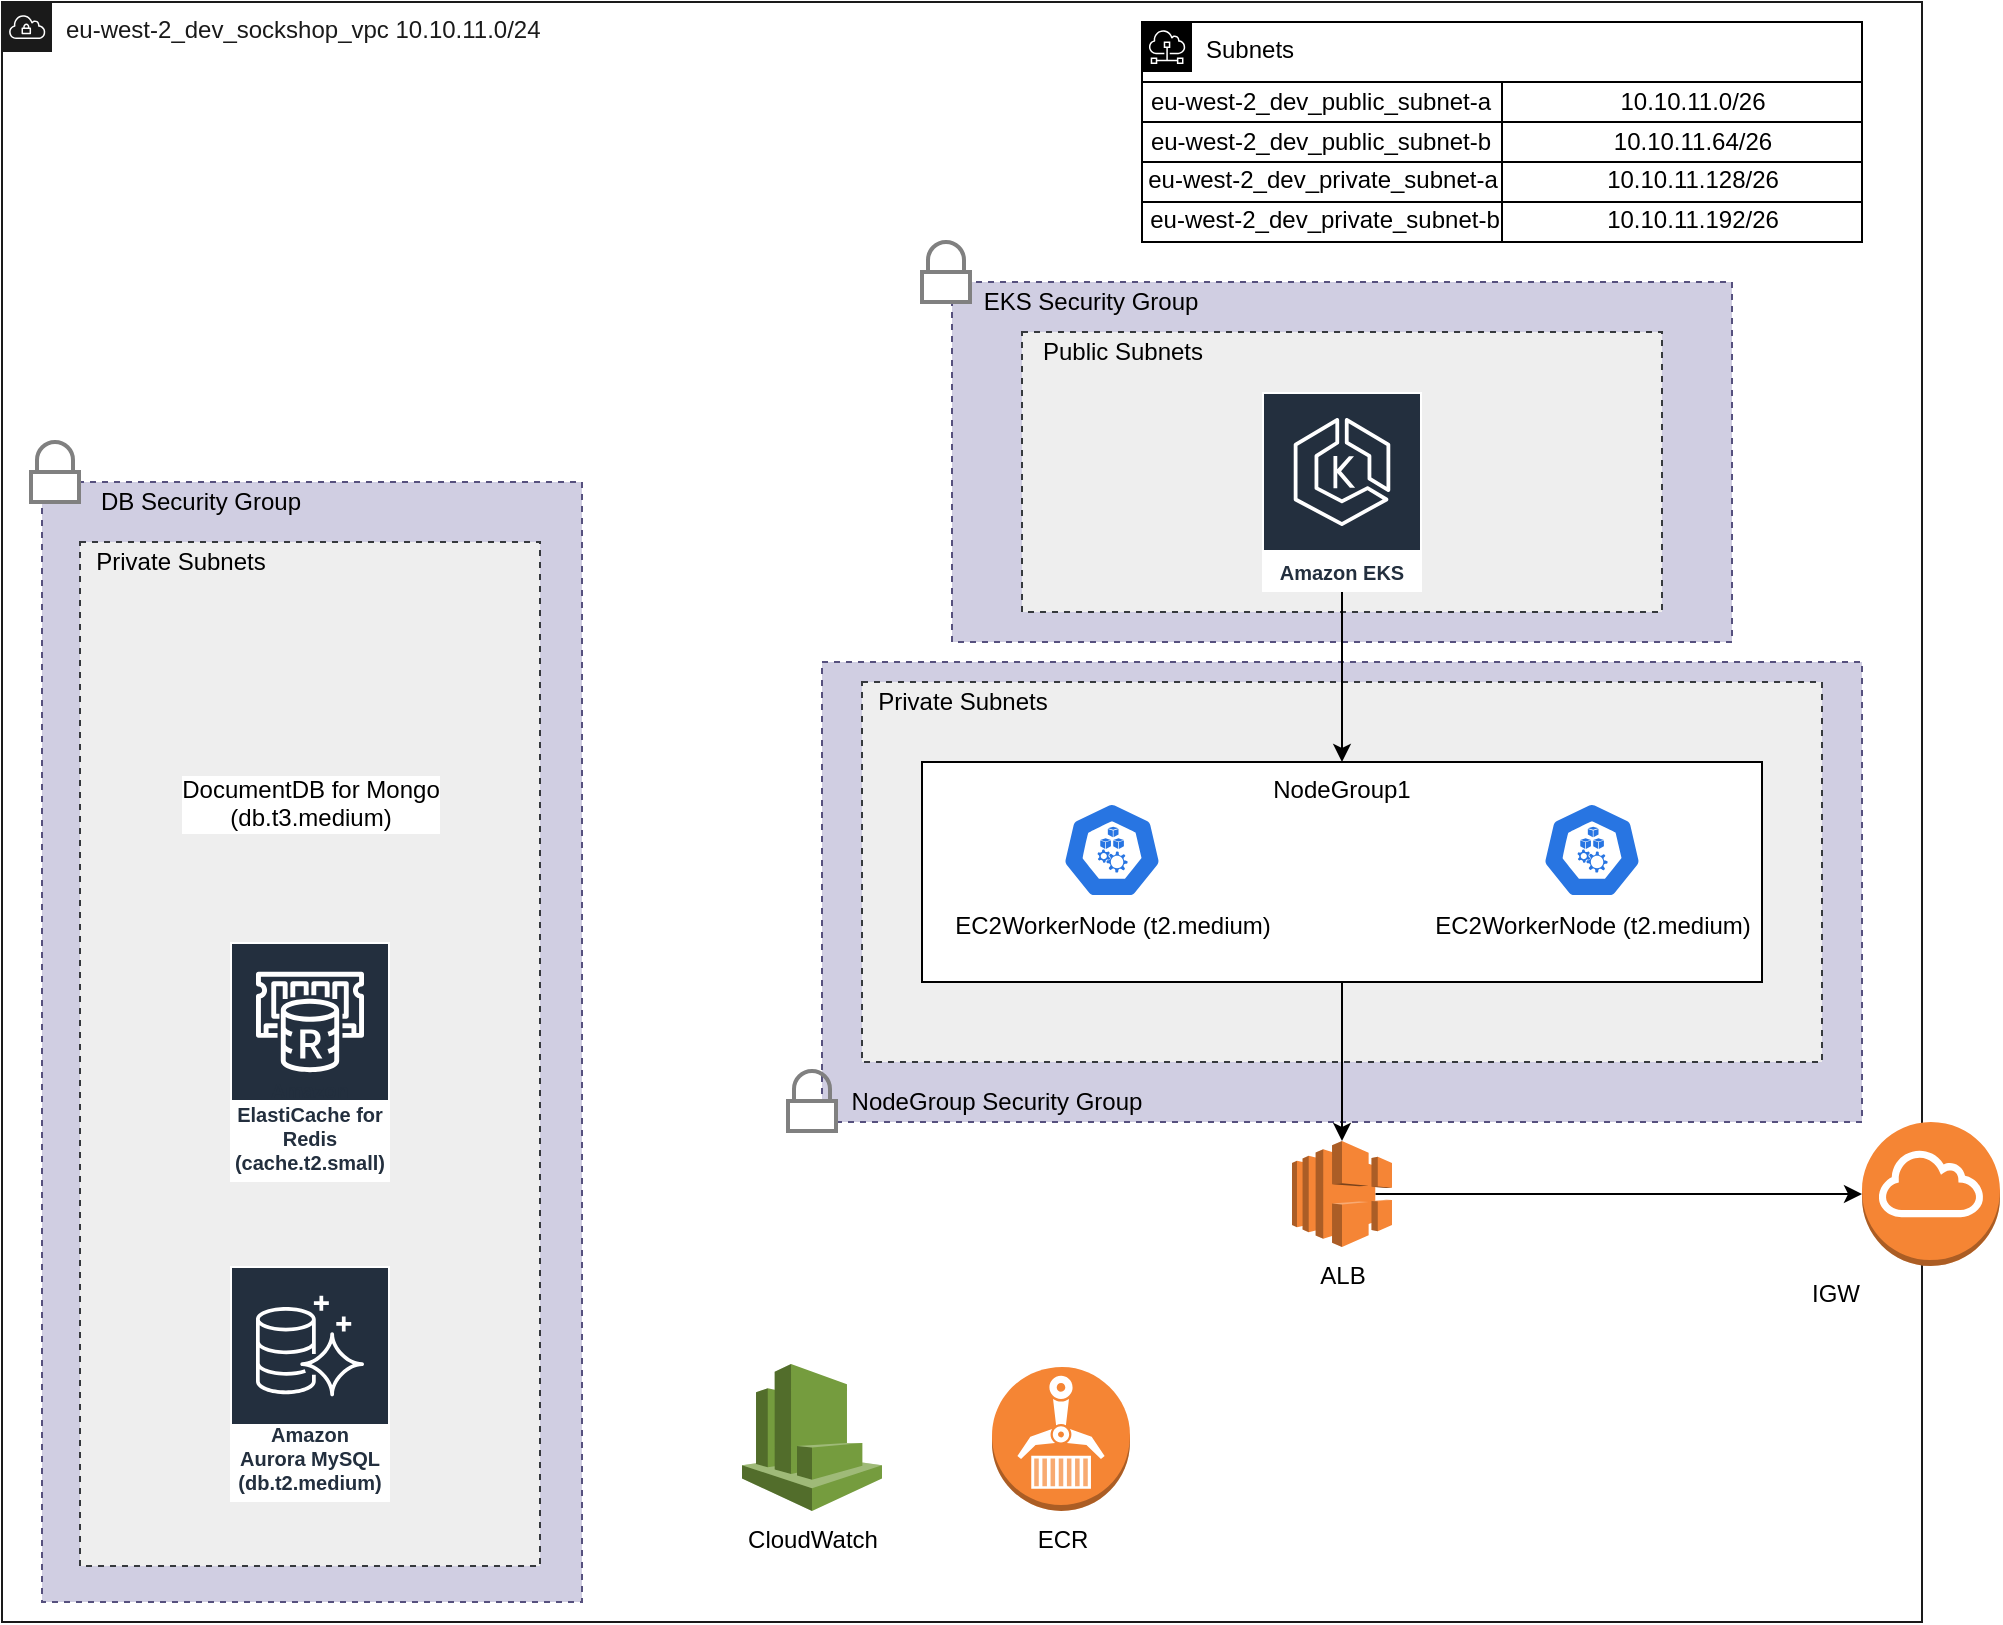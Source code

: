 <mxfile version="15.0.4" type="github"><diagram id="c3OkmmICinyhx9Qzug0u" name="Page-1"><mxGraphModel dx="2505" dy="972" grid="1" gridSize="10" guides="1" tooltips="1" connect="1" arrows="1" fold="1" page="1" pageScale="1" pageWidth="827" pageHeight="1169" math="0" shadow="0"><root><mxCell id="0"/><mxCell id="1" parent="0"/><mxCell id="Q6DH_GGI92YEEvtaUU8Q-7" value="&lt;font color=&quot;#1a1a1a&quot;&gt;eu-west-2_dev_sockshop_vpc 10.10.11.0/24&lt;/font&gt;" style="outlineConnect=0;gradientColor=none;html=1;whiteSpace=wrap;fontSize=12;fontStyle=0;shape=mxgraph.aws4.group;grIcon=mxgraph.aws4.group_vpc;fillColor=none;verticalAlign=top;align=left;spacingLeft=30;fontColor=#879196;dashed=0;strokeColor=#1A1A1A;" parent="1" vertex="1"><mxGeometry x="-120" width="960" height="810" as="geometry"/></mxCell><mxCell id="NVxo6oa8V2vWCA_GPj96-85" value="" style="rounded=0;whiteSpace=wrap;html=1;dashed=1;strokeColor=#56517e;fillColor=#d0cee2;" vertex="1" parent="1"><mxGeometry x="355" y="140" width="390" height="180" as="geometry"/></mxCell><mxCell id="NVxo6oa8V2vWCA_GPj96-82" value="" style="rounded=0;whiteSpace=wrap;html=1;dashed=1;strokeColor=#56517e;fillColor=#d0cee2;" vertex="1" parent="1"><mxGeometry x="290" y="330" width="520" height="230" as="geometry"/></mxCell><mxCell id="NVxo6oa8V2vWCA_GPj96-62" value="" style="rounded=0;whiteSpace=wrap;html=1;dashed=1;strokeColor=#56517e;fillColor=#d0cee2;" vertex="1" parent="1"><mxGeometry x="-100" y="240" width="270" height="560" as="geometry"/></mxCell><mxCell id="NVxo6oa8V2vWCA_GPj96-58" value="" style="rounded=0;whiteSpace=wrap;html=1;dashed=1;strokeColor=#36393d;fillColor=#eeeeee;" vertex="1" parent="1"><mxGeometry x="-81" y="270" width="230" height="512" as="geometry"/></mxCell><mxCell id="NVxo6oa8V2vWCA_GPj96-56" value="" style="rounded=0;whiteSpace=wrap;html=1;dashed=1;strokeColor=#36393d;fillColor=#eeeeee;" vertex="1" parent="1"><mxGeometry x="390" y="165" width="320" height="140" as="geometry"/></mxCell><mxCell id="NVxo6oa8V2vWCA_GPj96-54" value="" style="rounded=0;whiteSpace=wrap;html=1;dashed=1;strokeColor=#36393d;fillColor=#eeeeee;" vertex="1" parent="1"><mxGeometry x="310" y="340" width="480" height="190" as="geometry"/></mxCell><mxCell id="NVxo6oa8V2vWCA_GPj96-47" style="edgeStyle=orthogonalEdgeStyle;rounded=0;orthogonalLoop=1;jettySize=auto;html=1;entryX=0.5;entryY=0;entryDx=0;entryDy=0;entryPerimeter=0;" edge="1" parent="1" source="Q6DH_GGI92YEEvtaUU8Q-6" target="NVxo6oa8V2vWCA_GPj96-46"><mxGeometry relative="1" as="geometry"/></mxCell><mxCell id="Q6DH_GGI92YEEvtaUU8Q-6" value="NodeGroup1" style="rounded=0;whiteSpace=wrap;html=1;verticalAlign=top;" parent="1" vertex="1"><mxGeometry x="340" y="380" width="420" height="110" as="geometry"/></mxCell><mxCell id="NVxo6oa8V2vWCA_GPj96-49" style="edgeStyle=orthogonalEdgeStyle;rounded=0;orthogonalLoop=1;jettySize=auto;html=1;" edge="1" parent="1" source="Q6DH_GGI92YEEvtaUU8Q-1" target="Q6DH_GGI92YEEvtaUU8Q-6"><mxGeometry relative="1" as="geometry"/></mxCell><mxCell id="Q6DH_GGI92YEEvtaUU8Q-1" value="Amazon EKS" style="outlineConnect=0;fontColor=#232F3E;gradientColor=none;strokeColor=#ffffff;fillColor=#232F3E;dashed=0;verticalLabelPosition=middle;verticalAlign=bottom;align=center;html=1;whiteSpace=wrap;fontSize=10;fontStyle=1;spacing=3;shape=mxgraph.aws4.productIcon;prIcon=mxgraph.aws4.eks;" parent="1" vertex="1"><mxGeometry x="510" y="195" width="80" height="100" as="geometry"/></mxCell><mxCell id="Q6DH_GGI92YEEvtaUU8Q-2" value="EC2WorkerNode (t2.medium)" style="html=1;dashed=0;whitespace=wrap;fillColor=#2875E2;strokeColor=#ffffff;points=[[0.005,0.63,0],[0.1,0.2,0],[0.9,0.2,0],[0.5,0,0],[0.995,0.63,0],[0.72,0.99,0],[0.5,1,0],[0.28,0.99,0]];shape=mxgraph.kubernetes.icon;prIcon=node;verticalAlign=top;labelPosition=center;verticalLabelPosition=bottom;align=center;" parent="1" vertex="1"><mxGeometry x="410" y="400" width="50" height="48" as="geometry"/></mxCell><mxCell id="Q6DH_GGI92YEEvtaUU8Q-5" value="EC2WorkerNode (t2.medium)" style="html=1;dashed=0;whitespace=wrap;fillColor=#2875E2;strokeColor=#ffffff;points=[[0.005,0.63,0],[0.1,0.2,0],[0.9,0.2,0],[0.5,0,0],[0.995,0.63,0],[0.72,0.99,0],[0.5,1,0],[0.28,0.99,0]];shape=mxgraph.kubernetes.icon;prIcon=node;verticalAlign=top;labelPosition=center;verticalLabelPosition=bottom;align=center;" parent="1" vertex="1"><mxGeometry x="650" y="400" width="50" height="48" as="geometry"/></mxCell><mxCell id="NVxo6oa8V2vWCA_GPj96-1" value="&lt;font color=&quot;#000000&quot;&gt;Subnets&lt;/font&gt;" style="outlineConnect=0;gradientColor=none;html=1;whiteSpace=wrap;fontSize=12;fontStyle=0;shape=mxgraph.aws4.group;grIcon=mxgraph.aws4.group_subnet;fillColor=none;verticalAlign=top;align=left;spacingLeft=30;fontColor=#E8E8E8;dashed=0;" vertex="1" parent="1"><mxGeometry x="450" y="10" width="360" height="110" as="geometry"/></mxCell><mxCell id="NVxo6oa8V2vWCA_GPj96-24" value="" style="shape=table;startSize=0;container=1;collapsible=0;childLayout=tableLayout;" vertex="1" parent="1"><mxGeometry x="450" y="40" width="360" height="80" as="geometry"/></mxCell><mxCell id="NVxo6oa8V2vWCA_GPj96-25" value="" style="shape=partialRectangle;collapsible=0;dropTarget=0;pointerEvents=0;fillColor=none;top=0;left=0;bottom=0;right=0;points=[[0,0.5],[1,0.5]];portConstraint=eastwest;" vertex="1" parent="NVxo6oa8V2vWCA_GPj96-24"><mxGeometry width="360" height="20" as="geometry"/></mxCell><mxCell id="NVxo6oa8V2vWCA_GPj96-26" value="" style="shape=partialRectangle;html=1;whiteSpace=wrap;connectable=0;overflow=hidden;fillColor=none;top=0;left=0;bottom=0;right=0;pointerEvents=1;" vertex="1" parent="NVxo6oa8V2vWCA_GPj96-25"><mxGeometry width="180" height="20" as="geometry"/></mxCell><mxCell id="NVxo6oa8V2vWCA_GPj96-27" value="" style="shape=partialRectangle;html=1;whiteSpace=wrap;connectable=0;overflow=hidden;fillColor=none;top=0;left=0;bottom=0;right=0;pointerEvents=1;" vertex="1" parent="NVxo6oa8V2vWCA_GPj96-25"><mxGeometry x="180" width="180" height="20" as="geometry"/></mxCell><mxCell id="NVxo6oa8V2vWCA_GPj96-28" value="" style="shape=partialRectangle;collapsible=0;dropTarget=0;pointerEvents=0;fillColor=none;top=0;left=0;bottom=0;right=0;points=[[0,0.5],[1,0.5]];portConstraint=eastwest;" vertex="1" parent="NVxo6oa8V2vWCA_GPj96-24"><mxGeometry y="20" width="360" height="20" as="geometry"/></mxCell><mxCell id="NVxo6oa8V2vWCA_GPj96-29" value="" style="shape=partialRectangle;html=1;whiteSpace=wrap;connectable=0;overflow=hidden;fillColor=none;top=0;left=0;bottom=0;right=0;pointerEvents=1;" vertex="1" parent="NVxo6oa8V2vWCA_GPj96-28"><mxGeometry width="180" height="20" as="geometry"/></mxCell><mxCell id="NVxo6oa8V2vWCA_GPj96-30" value="" style="shape=partialRectangle;html=1;whiteSpace=wrap;connectable=0;overflow=hidden;fillColor=none;top=0;left=0;bottom=0;right=0;pointerEvents=1;" vertex="1" parent="NVxo6oa8V2vWCA_GPj96-28"><mxGeometry x="180" width="180" height="20" as="geometry"/></mxCell><mxCell id="NVxo6oa8V2vWCA_GPj96-31" value="" style="shape=partialRectangle;collapsible=0;dropTarget=0;pointerEvents=0;fillColor=none;top=0;left=0;bottom=0;right=0;points=[[0,0.5],[1,0.5]];portConstraint=eastwest;" vertex="1" parent="NVxo6oa8V2vWCA_GPj96-24"><mxGeometry y="40" width="360" height="20" as="geometry"/></mxCell><mxCell id="NVxo6oa8V2vWCA_GPj96-32" value="" style="shape=partialRectangle;html=1;whiteSpace=wrap;connectable=0;overflow=hidden;fillColor=none;top=0;left=0;bottom=0;right=0;pointerEvents=1;" vertex="1" parent="NVxo6oa8V2vWCA_GPj96-31"><mxGeometry width="180" height="20" as="geometry"/></mxCell><mxCell id="NVxo6oa8V2vWCA_GPj96-33" value="" style="shape=partialRectangle;html=1;whiteSpace=wrap;connectable=0;overflow=hidden;fillColor=none;top=0;left=0;bottom=0;right=0;pointerEvents=1;" vertex="1" parent="NVxo6oa8V2vWCA_GPj96-31"><mxGeometry x="180" width="180" height="20" as="geometry"/></mxCell><mxCell id="NVxo6oa8V2vWCA_GPj96-34" value="" style="shape=partialRectangle;collapsible=0;dropTarget=0;pointerEvents=0;fillColor=none;top=0;left=0;bottom=0;right=0;points=[[0,0.5],[1,0.5]];portConstraint=eastwest;" vertex="1" parent="NVxo6oa8V2vWCA_GPj96-24"><mxGeometry y="60" width="360" height="20" as="geometry"/></mxCell><mxCell id="NVxo6oa8V2vWCA_GPj96-35" value="" style="shape=partialRectangle;html=1;whiteSpace=wrap;connectable=0;overflow=hidden;fillColor=none;top=0;left=0;bottom=0;right=0;pointerEvents=1;" vertex="1" parent="NVxo6oa8V2vWCA_GPj96-34"><mxGeometry width="180" height="20" as="geometry"/></mxCell><mxCell id="NVxo6oa8V2vWCA_GPj96-36" value="" style="shape=partialRectangle;html=1;whiteSpace=wrap;connectable=0;overflow=hidden;fillColor=none;top=0;left=0;bottom=0;right=0;pointerEvents=1;" vertex="1" parent="NVxo6oa8V2vWCA_GPj96-34"><mxGeometry x="180" width="180" height="20" as="geometry"/></mxCell><mxCell id="NVxo6oa8V2vWCA_GPj96-2" value="eu-west-2_dev_public_subnet-a" style="text;html=1;resizable=0;autosize=1;align=center;verticalAlign=middle;points=[];fillColor=none;strokeColor=none;rounded=0;" vertex="1" parent="1"><mxGeometry x="444" y="40" width="190" height="20" as="geometry"/></mxCell><mxCell id="NVxo6oa8V2vWCA_GPj96-37" value="10.10.11.0/26" style="text;html=1;resizable=0;autosize=1;align=center;verticalAlign=middle;points=[];fillColor=none;strokeColor=none;rounded=0;" vertex="1" parent="1"><mxGeometry x="680" y="40" width="90" height="20" as="geometry"/></mxCell><mxCell id="NVxo6oa8V2vWCA_GPj96-38" value="eu-west-2_dev_public_subnet-b" style="text;html=1;resizable=0;autosize=1;align=center;verticalAlign=middle;points=[];fillColor=none;strokeColor=none;rounded=0;" vertex="1" parent="1"><mxGeometry x="444" y="60" width="190" height="20" as="geometry"/></mxCell><mxCell id="NVxo6oa8V2vWCA_GPj96-39" value="10.10.11.64/26" style="text;html=1;resizable=0;autosize=1;align=center;verticalAlign=middle;points=[];fillColor=none;strokeColor=none;rounded=0;" vertex="1" parent="1"><mxGeometry x="680" y="60" width="90" height="20" as="geometry"/></mxCell><mxCell id="NVxo6oa8V2vWCA_GPj96-40" value="eu-west-2_dev_private_subnet-a" style="text;html=1;resizable=0;autosize=1;align=center;verticalAlign=middle;points=[];fillColor=none;strokeColor=none;rounded=0;" vertex="1" parent="1"><mxGeometry x="445" y="79" width="190" height="20" as="geometry"/></mxCell><mxCell id="NVxo6oa8V2vWCA_GPj96-41" value="10.10.11.128/26" style="text;html=1;resizable=0;autosize=1;align=center;verticalAlign=middle;points=[];fillColor=none;strokeColor=none;rounded=0;" vertex="1" parent="1"><mxGeometry x="675" y="79" width="100" height="20" as="geometry"/></mxCell><mxCell id="NVxo6oa8V2vWCA_GPj96-42" value="eu-west-2_dev_private_subnet-b" style="text;html=1;resizable=0;autosize=1;align=center;verticalAlign=middle;points=[];fillColor=none;strokeColor=none;rounded=0;" vertex="1" parent="1"><mxGeometry x="446" y="99" width="190" height="20" as="geometry"/></mxCell><mxCell id="NVxo6oa8V2vWCA_GPj96-43" value="10.10.11.192/26" style="text;html=1;resizable=0;autosize=1;align=center;verticalAlign=middle;points=[];fillColor=none;strokeColor=none;rounded=0;" vertex="1" parent="1"><mxGeometry x="675" y="99" width="100" height="20" as="geometry"/></mxCell><mxCell id="NVxo6oa8V2vWCA_GPj96-45" value="IGW" style="outlineConnect=0;dashed=0;verticalLabelPosition=bottom;verticalAlign=top;align=right;html=1;shape=mxgraph.aws3.internet_gateway;fillColor=#F58534;gradientColor=none;strokeColor=#000000;labelPosition=left;" vertex="1" parent="1"><mxGeometry x="810" y="560" width="69" height="72" as="geometry"/></mxCell><mxCell id="NVxo6oa8V2vWCA_GPj96-48" style="edgeStyle=orthogonalEdgeStyle;rounded=0;orthogonalLoop=1;jettySize=auto;html=1;exitX=0.835;exitY=0.5;exitDx=0;exitDy=0;exitPerimeter=0;" edge="1" parent="1" source="NVxo6oa8V2vWCA_GPj96-46" target="NVxo6oa8V2vWCA_GPj96-45"><mxGeometry relative="1" as="geometry"/></mxCell><mxCell id="NVxo6oa8V2vWCA_GPj96-46" value="ALB" style="outlineConnect=0;dashed=0;verticalLabelPosition=bottom;verticalAlign=top;align=center;html=1;shape=mxgraph.aws3.elastic_load_balancing;fillColor=#F58536;gradientColor=none;strokeColor=#000000;" vertex="1" parent="1"><mxGeometry x="525" y="569.5" width="50" height="53" as="geometry"/></mxCell><mxCell id="NVxo6oa8V2vWCA_GPj96-50" value="DocumentDB for Mongo &lt;br&gt;(db.t3.medium)" style="shape=image;html=1;verticalAlign=top;verticalLabelPosition=bottom;labelBackgroundColor=#ffffff;imageAspect=0;aspect=fixed;image=https://cdn4.iconfinder.com/data/icons/wonderful-christmas-3d-1/128/2._Cooking_1024.png;strokeColor=#000000;" vertex="1" parent="1"><mxGeometry x="-11" y="290" width="90" height="90" as="geometry"/></mxCell><mxCell id="NVxo6oa8V2vWCA_GPj96-51" value="Amazon ElastiCache for Redis (cache.t2.small)" style="outlineConnect=0;fontColor=#232F3E;gradientColor=none;strokeColor=#ffffff;fillColor=#232F3E;dashed=0;verticalLabelPosition=middle;verticalAlign=bottom;align=center;html=1;whiteSpace=wrap;fontSize=10;fontStyle=1;spacing=3;shape=mxgraph.aws4.productIcon;prIcon=mxgraph.aws4.elasticache_for_redis;" vertex="1" parent="1"><mxGeometry x="-6" y="470" width="80" height="120" as="geometry"/></mxCell><mxCell id="NVxo6oa8V2vWCA_GPj96-52" value="Amazon&lt;br&gt;Aurora MySQL (db.t2.medium)" style="outlineConnect=0;fontColor=#232F3E;gradientColor=none;strokeColor=#ffffff;fillColor=#232F3E;dashed=0;verticalLabelPosition=middle;verticalAlign=bottom;align=center;html=1;whiteSpace=wrap;fontSize=10;fontStyle=1;spacing=3;shape=mxgraph.aws4.productIcon;prIcon=mxgraph.aws4.aurora;" vertex="1" parent="1"><mxGeometry x="-6" y="632" width="80" height="118" as="geometry"/></mxCell><mxCell id="NVxo6oa8V2vWCA_GPj96-55" value="Private Subnets" style="text;html=1;resizable=0;autosize=1;align=center;verticalAlign=middle;points=[];fillColor=none;strokeColor=none;rounded=0;dashed=1;" vertex="1" parent="1"><mxGeometry x="310" y="340" width="100" height="20" as="geometry"/></mxCell><mxCell id="NVxo6oa8V2vWCA_GPj96-57" value="Public Subnets" style="text;html=1;resizable=0;autosize=1;align=center;verticalAlign=middle;points=[];fillColor=none;strokeColor=none;rounded=0;dashed=1;" vertex="1" parent="1"><mxGeometry x="390" y="165" width="100" height="20" as="geometry"/></mxCell><mxCell id="NVxo6oa8V2vWCA_GPj96-59" value="Private Subnets" style="text;html=1;resizable=0;autosize=1;align=center;verticalAlign=middle;points=[];fillColor=none;strokeColor=none;rounded=0;dashed=1;" vertex="1" parent="1"><mxGeometry x="-81" y="270" width="100" height="20" as="geometry"/></mxCell><mxCell id="NVxo6oa8V2vWCA_GPj96-60" value="CloudWatch" style="outlineConnect=0;dashed=0;verticalLabelPosition=bottom;verticalAlign=top;align=center;html=1;shape=mxgraph.aws3.cloudwatch;fillColor=#759C3E;gradientColor=none;strokeColor=#1A1A1A;" vertex="1" parent="1"><mxGeometry x="250" y="681" width="70" height="73.5" as="geometry"/></mxCell><mxCell id="NVxo6oa8V2vWCA_GPj96-61" value="ECR" style="outlineConnect=0;dashed=0;verticalLabelPosition=bottom;verticalAlign=top;align=center;html=1;shape=mxgraph.aws3.ecr;fillColor=#F58534;gradientColor=none;strokeColor=#1A1A1A;" vertex="1" parent="1"><mxGeometry x="375" y="682.5" width="69" height="72" as="geometry"/></mxCell><mxCell id="NVxo6oa8V2vWCA_GPj96-63" value="" style="html=1;verticalLabelPosition=bottom;align=center;labelBackgroundColor=#ffffff;verticalAlign=top;strokeWidth=2;shadow=0;dashed=0;shape=mxgraph.ios7.icons.locked;strokeColor=#808080;" vertex="1" parent="1"><mxGeometry x="-105.5" y="220" width="24" height="30" as="geometry"/></mxCell><mxCell id="NVxo6oa8V2vWCA_GPj96-64" value="DB Security Group" style="text;html=1;resizable=0;autosize=1;align=center;verticalAlign=middle;points=[];fillColor=none;strokeColor=none;rounded=0;dashed=1;" vertex="1" parent="1"><mxGeometry x="-81.5" y="240" width="120" height="20" as="geometry"/></mxCell><mxCell id="NVxo6oa8V2vWCA_GPj96-83" value="" style="html=1;verticalLabelPosition=bottom;align=center;labelBackgroundColor=#ffffff;verticalAlign=top;strokeWidth=2;shadow=0;dashed=0;shape=mxgraph.ios7.icons.locked;strokeColor=#808080;" vertex="1" parent="1"><mxGeometry x="273" y="534.5" width="24" height="30" as="geometry"/></mxCell><mxCell id="NVxo6oa8V2vWCA_GPj96-84" value="NodeGroup Security Group" style="text;html=1;resizable=0;autosize=1;align=center;verticalAlign=middle;points=[];fillColor=none;strokeColor=none;rounded=0;dashed=1;" vertex="1" parent="1"><mxGeometry x="297" y="539.5" width="160" height="20" as="geometry"/></mxCell><mxCell id="NVxo6oa8V2vWCA_GPj96-86" value="" style="html=1;verticalLabelPosition=bottom;align=center;labelBackgroundColor=#ffffff;verticalAlign=top;strokeWidth=2;shadow=0;dashed=0;shape=mxgraph.ios7.icons.locked;strokeColor=#808080;" vertex="1" parent="1"><mxGeometry x="340" y="120" width="24" height="30" as="geometry"/></mxCell><mxCell id="NVxo6oa8V2vWCA_GPj96-87" value="EKS Security Group" style="text;html=1;resizable=0;autosize=1;align=center;verticalAlign=middle;points=[];fillColor=none;strokeColor=none;rounded=0;dashed=1;" vertex="1" parent="1"><mxGeometry x="364" y="140" width="120" height="20" as="geometry"/></mxCell></root></mxGraphModel></diagram></mxfile>